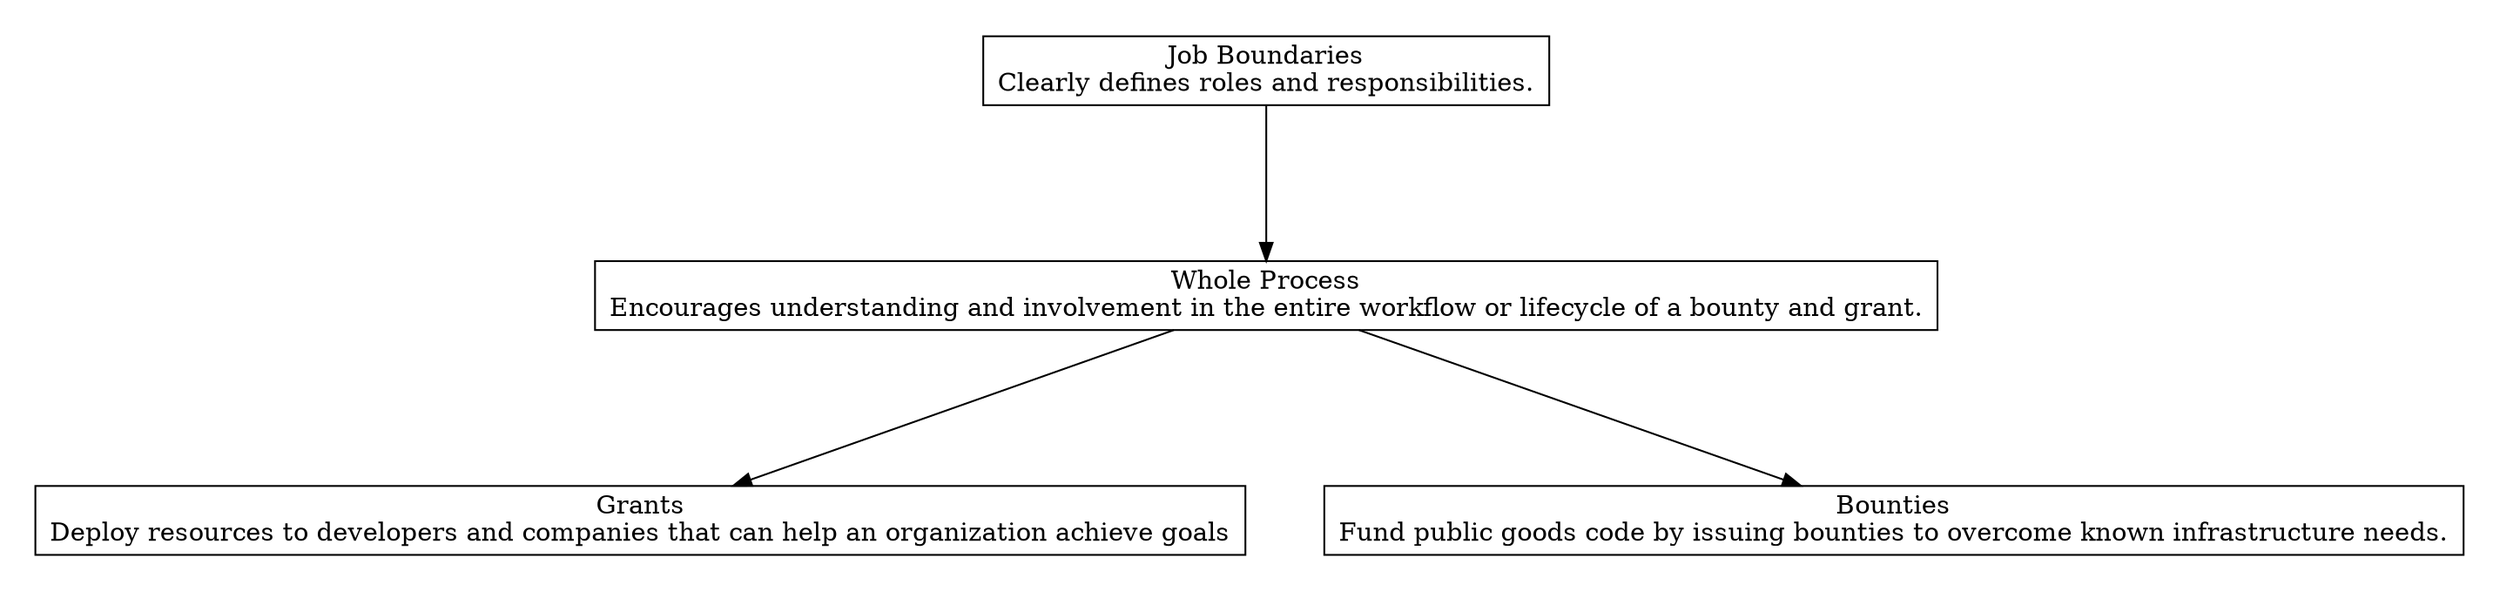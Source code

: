 digraph "" {
	graph [nodesep=0.6,
		rankdir=TB,
		ranksep=1.2
	];
	node [label="\N",
		shape=box
	];
	subgraph cluster_predecessors {
		graph [rank=max,
			style=invis
		];
		"Job Boundaries"	[label="Job Boundaries\nClearly defines roles and responsibilities."];
	}
	subgraph cluster_descendants {
		graph [rank=min,
			style=invis
		];
		Bounties	[label="Bounties\nFund public goods code by issuing bounties to overcome known infrastructure needs."];
		Grants	[label="Grants\nDeploy resources to developers and companies that can help an organization achieve goals"];
	}
	"Whole Process"	[label="Whole Process\nEncourages understanding and involvement in the entire workflow or lifecycle of a bounty and grant."];
	"Whole Process" -> Bounties;
	"Whole Process" -> Grants;
	"Job Boundaries" -> "Whole Process";
}
